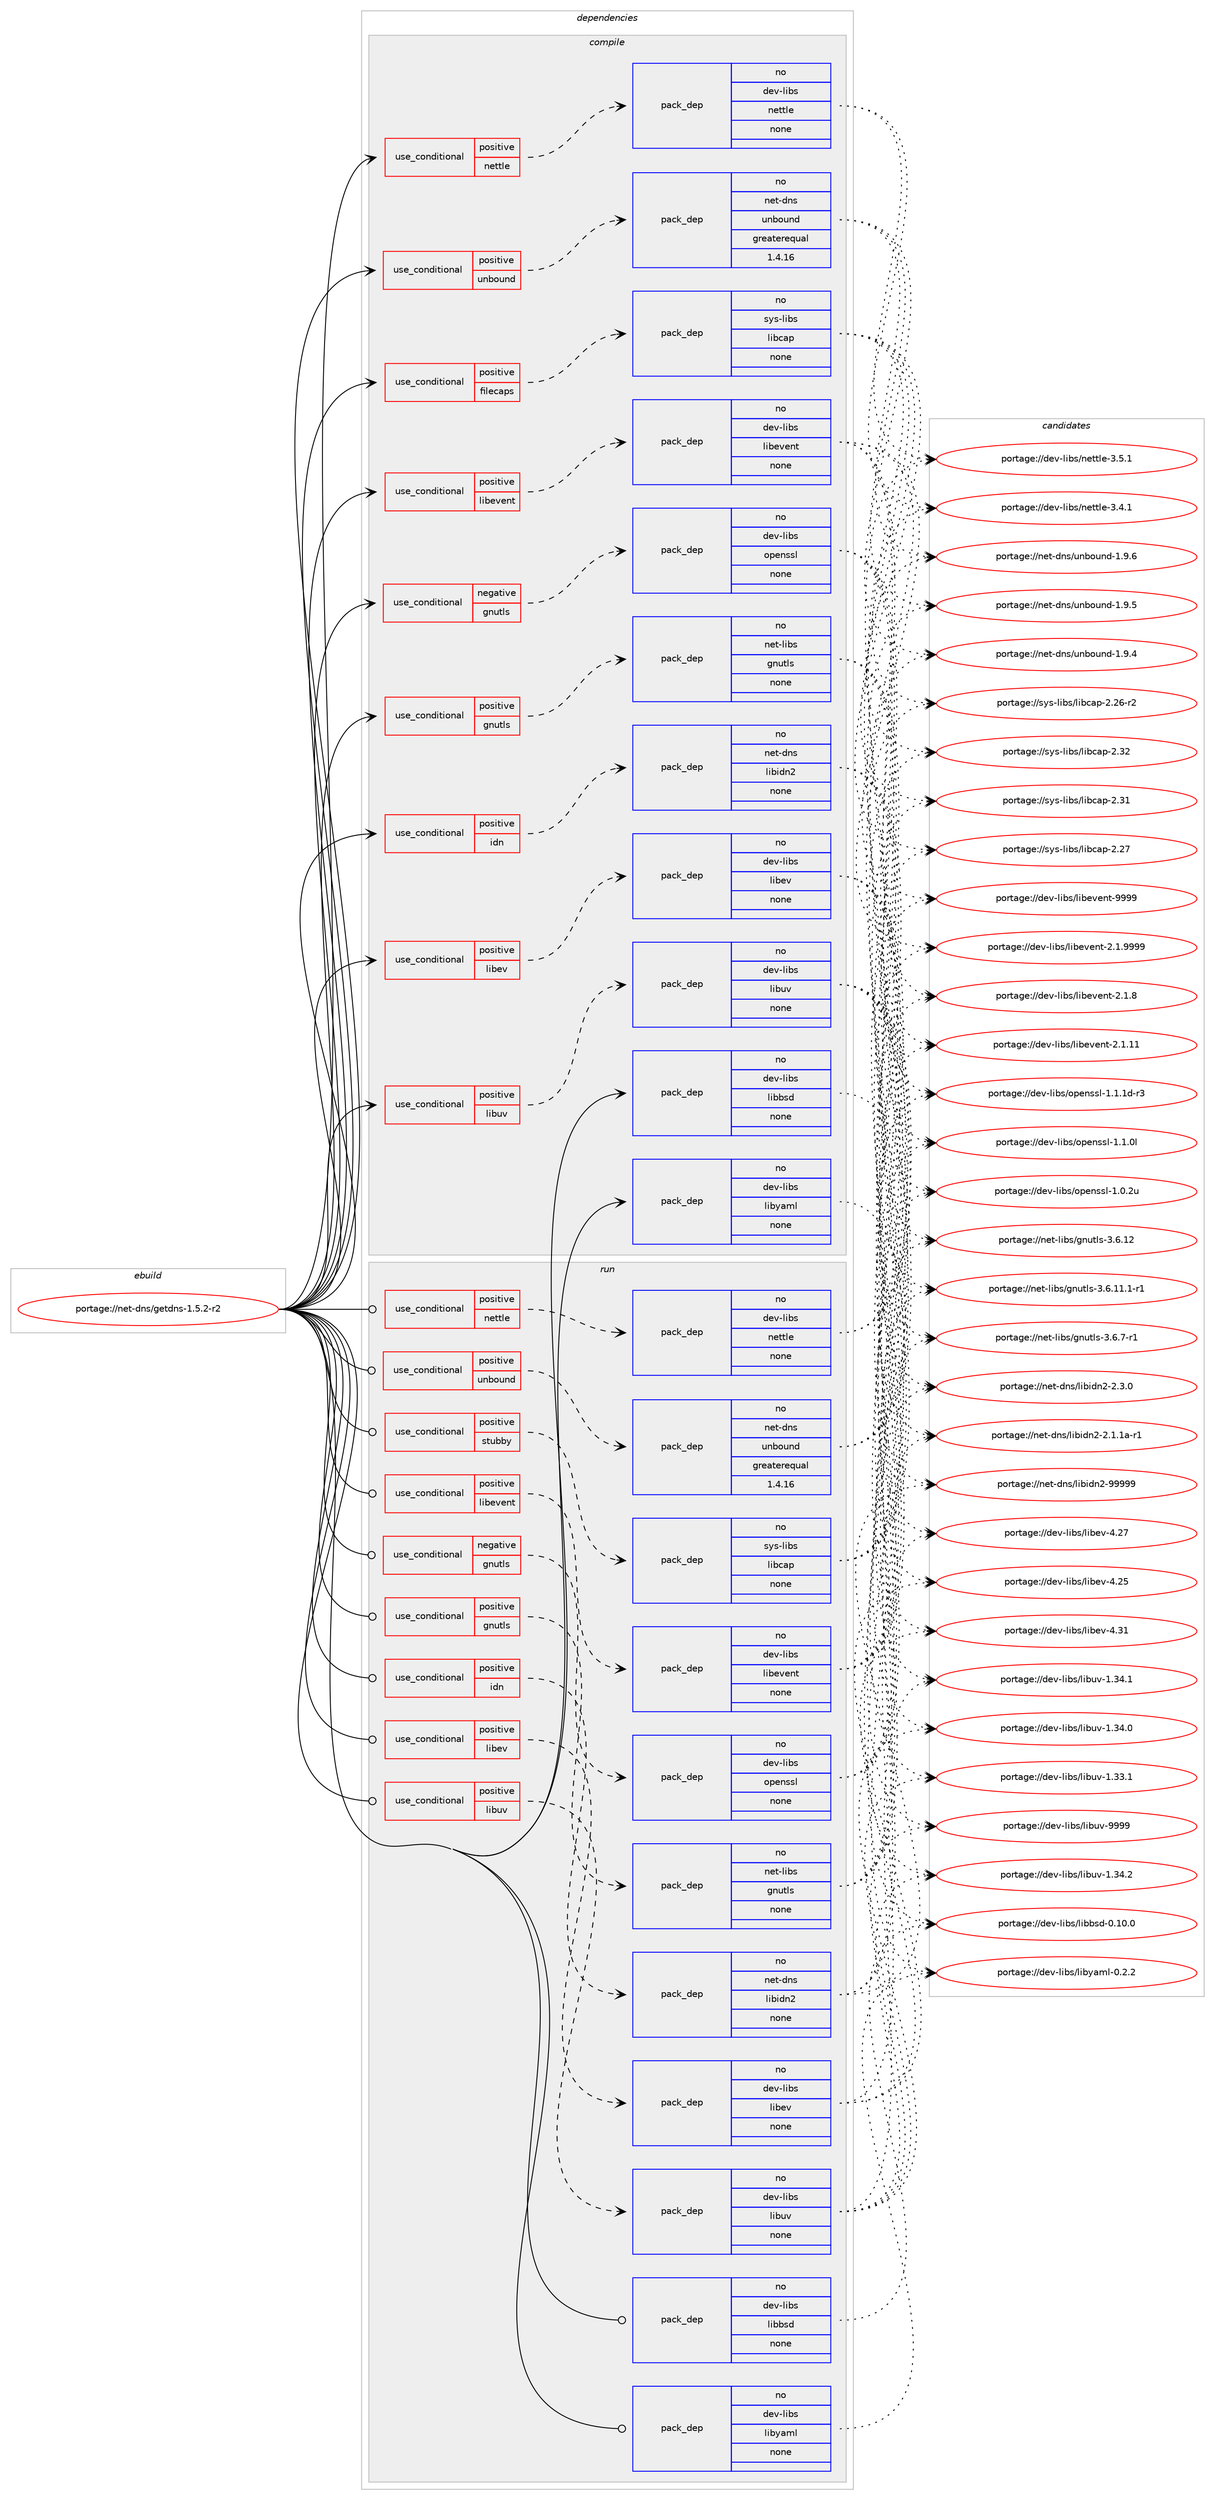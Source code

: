 digraph prolog {

# *************
# Graph options
# *************

newrank=true;
concentrate=true;
compound=true;
graph [rankdir=LR,fontname=Helvetica,fontsize=10,ranksep=1.5];#, ranksep=2.5, nodesep=0.2];
edge  [arrowhead=vee];
node  [fontname=Helvetica,fontsize=10];

# **********
# The ebuild
# **********

subgraph cluster_leftcol {
color=gray;
rank=same;
label=<<i>ebuild</i>>;
id [label="portage://net-dns/getdns-1.5.2-r2", color=red, width=4, href="../net-dns/getdns-1.5.2-r2.svg"];
}

# ****************
# The dependencies
# ****************

subgraph cluster_midcol {
color=gray;
label=<<i>dependencies</i>>;
subgraph cluster_compile {
fillcolor="#eeeeee";
style=filled;
label=<<i>compile</i>>;
subgraph cond29701 {
dependency135667 [label=<<TABLE BORDER="0" CELLBORDER="1" CELLSPACING="0" CELLPADDING="4"><TR><TD ROWSPAN="3" CELLPADDING="10">use_conditional</TD></TR><TR><TD>negative</TD></TR><TR><TD>gnutls</TD></TR></TABLE>>, shape=none, color=red];
subgraph pack103646 {
dependency135668 [label=<<TABLE BORDER="0" CELLBORDER="1" CELLSPACING="0" CELLPADDING="4" WIDTH="220"><TR><TD ROWSPAN="6" CELLPADDING="30">pack_dep</TD></TR><TR><TD WIDTH="110">no</TD></TR><TR><TD>dev-libs</TD></TR><TR><TD>openssl</TD></TR><TR><TD>none</TD></TR><TR><TD></TD></TR></TABLE>>, shape=none, color=blue];
}
dependency135667:e -> dependency135668:w [weight=20,style="dashed",arrowhead="vee"];
}
id:e -> dependency135667:w [weight=20,style="solid",arrowhead="vee"];
subgraph cond29702 {
dependency135669 [label=<<TABLE BORDER="0" CELLBORDER="1" CELLSPACING="0" CELLPADDING="4"><TR><TD ROWSPAN="3" CELLPADDING="10">use_conditional</TD></TR><TR><TD>positive</TD></TR><TR><TD>filecaps</TD></TR></TABLE>>, shape=none, color=red];
subgraph pack103647 {
dependency135670 [label=<<TABLE BORDER="0" CELLBORDER="1" CELLSPACING="0" CELLPADDING="4" WIDTH="220"><TR><TD ROWSPAN="6" CELLPADDING="30">pack_dep</TD></TR><TR><TD WIDTH="110">no</TD></TR><TR><TD>sys-libs</TD></TR><TR><TD>libcap</TD></TR><TR><TD>none</TD></TR><TR><TD></TD></TR></TABLE>>, shape=none, color=blue];
}
dependency135669:e -> dependency135670:w [weight=20,style="dashed",arrowhead="vee"];
}
id:e -> dependency135669:w [weight=20,style="solid",arrowhead="vee"];
subgraph cond29703 {
dependency135671 [label=<<TABLE BORDER="0" CELLBORDER="1" CELLSPACING="0" CELLPADDING="4"><TR><TD ROWSPAN="3" CELLPADDING="10">use_conditional</TD></TR><TR><TD>positive</TD></TR><TR><TD>gnutls</TD></TR></TABLE>>, shape=none, color=red];
subgraph pack103648 {
dependency135672 [label=<<TABLE BORDER="0" CELLBORDER="1" CELLSPACING="0" CELLPADDING="4" WIDTH="220"><TR><TD ROWSPAN="6" CELLPADDING="30">pack_dep</TD></TR><TR><TD WIDTH="110">no</TD></TR><TR><TD>net-libs</TD></TR><TR><TD>gnutls</TD></TR><TR><TD>none</TD></TR><TR><TD></TD></TR></TABLE>>, shape=none, color=blue];
}
dependency135671:e -> dependency135672:w [weight=20,style="dashed",arrowhead="vee"];
}
id:e -> dependency135671:w [weight=20,style="solid",arrowhead="vee"];
subgraph cond29704 {
dependency135673 [label=<<TABLE BORDER="0" CELLBORDER="1" CELLSPACING="0" CELLPADDING="4"><TR><TD ROWSPAN="3" CELLPADDING="10">use_conditional</TD></TR><TR><TD>positive</TD></TR><TR><TD>idn</TD></TR></TABLE>>, shape=none, color=red];
subgraph pack103649 {
dependency135674 [label=<<TABLE BORDER="0" CELLBORDER="1" CELLSPACING="0" CELLPADDING="4" WIDTH="220"><TR><TD ROWSPAN="6" CELLPADDING="30">pack_dep</TD></TR><TR><TD WIDTH="110">no</TD></TR><TR><TD>net-dns</TD></TR><TR><TD>libidn2</TD></TR><TR><TD>none</TD></TR><TR><TD></TD></TR></TABLE>>, shape=none, color=blue];
}
dependency135673:e -> dependency135674:w [weight=20,style="dashed",arrowhead="vee"];
}
id:e -> dependency135673:w [weight=20,style="solid",arrowhead="vee"];
subgraph cond29705 {
dependency135675 [label=<<TABLE BORDER="0" CELLBORDER="1" CELLSPACING="0" CELLPADDING="4"><TR><TD ROWSPAN="3" CELLPADDING="10">use_conditional</TD></TR><TR><TD>positive</TD></TR><TR><TD>libev</TD></TR></TABLE>>, shape=none, color=red];
subgraph pack103650 {
dependency135676 [label=<<TABLE BORDER="0" CELLBORDER="1" CELLSPACING="0" CELLPADDING="4" WIDTH="220"><TR><TD ROWSPAN="6" CELLPADDING="30">pack_dep</TD></TR><TR><TD WIDTH="110">no</TD></TR><TR><TD>dev-libs</TD></TR><TR><TD>libev</TD></TR><TR><TD>none</TD></TR><TR><TD></TD></TR></TABLE>>, shape=none, color=blue];
}
dependency135675:e -> dependency135676:w [weight=20,style="dashed",arrowhead="vee"];
}
id:e -> dependency135675:w [weight=20,style="solid",arrowhead="vee"];
subgraph cond29706 {
dependency135677 [label=<<TABLE BORDER="0" CELLBORDER="1" CELLSPACING="0" CELLPADDING="4"><TR><TD ROWSPAN="3" CELLPADDING="10">use_conditional</TD></TR><TR><TD>positive</TD></TR><TR><TD>libevent</TD></TR></TABLE>>, shape=none, color=red];
subgraph pack103651 {
dependency135678 [label=<<TABLE BORDER="0" CELLBORDER="1" CELLSPACING="0" CELLPADDING="4" WIDTH="220"><TR><TD ROWSPAN="6" CELLPADDING="30">pack_dep</TD></TR><TR><TD WIDTH="110">no</TD></TR><TR><TD>dev-libs</TD></TR><TR><TD>libevent</TD></TR><TR><TD>none</TD></TR><TR><TD></TD></TR></TABLE>>, shape=none, color=blue];
}
dependency135677:e -> dependency135678:w [weight=20,style="dashed",arrowhead="vee"];
}
id:e -> dependency135677:w [weight=20,style="solid",arrowhead="vee"];
subgraph cond29707 {
dependency135679 [label=<<TABLE BORDER="0" CELLBORDER="1" CELLSPACING="0" CELLPADDING="4"><TR><TD ROWSPAN="3" CELLPADDING="10">use_conditional</TD></TR><TR><TD>positive</TD></TR><TR><TD>libuv</TD></TR></TABLE>>, shape=none, color=red];
subgraph pack103652 {
dependency135680 [label=<<TABLE BORDER="0" CELLBORDER="1" CELLSPACING="0" CELLPADDING="4" WIDTH="220"><TR><TD ROWSPAN="6" CELLPADDING="30">pack_dep</TD></TR><TR><TD WIDTH="110">no</TD></TR><TR><TD>dev-libs</TD></TR><TR><TD>libuv</TD></TR><TR><TD>none</TD></TR><TR><TD></TD></TR></TABLE>>, shape=none, color=blue];
}
dependency135679:e -> dependency135680:w [weight=20,style="dashed",arrowhead="vee"];
}
id:e -> dependency135679:w [weight=20,style="solid",arrowhead="vee"];
subgraph cond29708 {
dependency135681 [label=<<TABLE BORDER="0" CELLBORDER="1" CELLSPACING="0" CELLPADDING="4"><TR><TD ROWSPAN="3" CELLPADDING="10">use_conditional</TD></TR><TR><TD>positive</TD></TR><TR><TD>nettle</TD></TR></TABLE>>, shape=none, color=red];
subgraph pack103653 {
dependency135682 [label=<<TABLE BORDER="0" CELLBORDER="1" CELLSPACING="0" CELLPADDING="4" WIDTH="220"><TR><TD ROWSPAN="6" CELLPADDING="30">pack_dep</TD></TR><TR><TD WIDTH="110">no</TD></TR><TR><TD>dev-libs</TD></TR><TR><TD>nettle</TD></TR><TR><TD>none</TD></TR><TR><TD></TD></TR></TABLE>>, shape=none, color=blue];
}
dependency135681:e -> dependency135682:w [weight=20,style="dashed",arrowhead="vee"];
}
id:e -> dependency135681:w [weight=20,style="solid",arrowhead="vee"];
subgraph cond29709 {
dependency135683 [label=<<TABLE BORDER="0" CELLBORDER="1" CELLSPACING="0" CELLPADDING="4"><TR><TD ROWSPAN="3" CELLPADDING="10">use_conditional</TD></TR><TR><TD>positive</TD></TR><TR><TD>unbound</TD></TR></TABLE>>, shape=none, color=red];
subgraph pack103654 {
dependency135684 [label=<<TABLE BORDER="0" CELLBORDER="1" CELLSPACING="0" CELLPADDING="4" WIDTH="220"><TR><TD ROWSPAN="6" CELLPADDING="30">pack_dep</TD></TR><TR><TD WIDTH="110">no</TD></TR><TR><TD>net-dns</TD></TR><TR><TD>unbound</TD></TR><TR><TD>greaterequal</TD></TR><TR><TD>1.4.16</TD></TR></TABLE>>, shape=none, color=blue];
}
dependency135683:e -> dependency135684:w [weight=20,style="dashed",arrowhead="vee"];
}
id:e -> dependency135683:w [weight=20,style="solid",arrowhead="vee"];
subgraph pack103655 {
dependency135685 [label=<<TABLE BORDER="0" CELLBORDER="1" CELLSPACING="0" CELLPADDING="4" WIDTH="220"><TR><TD ROWSPAN="6" CELLPADDING="30">pack_dep</TD></TR><TR><TD WIDTH="110">no</TD></TR><TR><TD>dev-libs</TD></TR><TR><TD>libbsd</TD></TR><TR><TD>none</TD></TR><TR><TD></TD></TR></TABLE>>, shape=none, color=blue];
}
id:e -> dependency135685:w [weight=20,style="solid",arrowhead="vee"];
subgraph pack103656 {
dependency135686 [label=<<TABLE BORDER="0" CELLBORDER="1" CELLSPACING="0" CELLPADDING="4" WIDTH="220"><TR><TD ROWSPAN="6" CELLPADDING="30">pack_dep</TD></TR><TR><TD WIDTH="110">no</TD></TR><TR><TD>dev-libs</TD></TR><TR><TD>libyaml</TD></TR><TR><TD>none</TD></TR><TR><TD></TD></TR></TABLE>>, shape=none, color=blue];
}
id:e -> dependency135686:w [weight=20,style="solid",arrowhead="vee"];
}
subgraph cluster_compileandrun {
fillcolor="#eeeeee";
style=filled;
label=<<i>compile and run</i>>;
}
subgraph cluster_run {
fillcolor="#eeeeee";
style=filled;
label=<<i>run</i>>;
subgraph cond29710 {
dependency135687 [label=<<TABLE BORDER="0" CELLBORDER="1" CELLSPACING="0" CELLPADDING="4"><TR><TD ROWSPAN="3" CELLPADDING="10">use_conditional</TD></TR><TR><TD>negative</TD></TR><TR><TD>gnutls</TD></TR></TABLE>>, shape=none, color=red];
subgraph pack103657 {
dependency135688 [label=<<TABLE BORDER="0" CELLBORDER="1" CELLSPACING="0" CELLPADDING="4" WIDTH="220"><TR><TD ROWSPAN="6" CELLPADDING="30">pack_dep</TD></TR><TR><TD WIDTH="110">no</TD></TR><TR><TD>dev-libs</TD></TR><TR><TD>openssl</TD></TR><TR><TD>none</TD></TR><TR><TD></TD></TR></TABLE>>, shape=none, color=blue];
}
dependency135687:e -> dependency135688:w [weight=20,style="dashed",arrowhead="vee"];
}
id:e -> dependency135687:w [weight=20,style="solid",arrowhead="odot"];
subgraph cond29711 {
dependency135689 [label=<<TABLE BORDER="0" CELLBORDER="1" CELLSPACING="0" CELLPADDING="4"><TR><TD ROWSPAN="3" CELLPADDING="10">use_conditional</TD></TR><TR><TD>positive</TD></TR><TR><TD>gnutls</TD></TR></TABLE>>, shape=none, color=red];
subgraph pack103658 {
dependency135690 [label=<<TABLE BORDER="0" CELLBORDER="1" CELLSPACING="0" CELLPADDING="4" WIDTH="220"><TR><TD ROWSPAN="6" CELLPADDING="30">pack_dep</TD></TR><TR><TD WIDTH="110">no</TD></TR><TR><TD>net-libs</TD></TR><TR><TD>gnutls</TD></TR><TR><TD>none</TD></TR><TR><TD></TD></TR></TABLE>>, shape=none, color=blue];
}
dependency135689:e -> dependency135690:w [weight=20,style="dashed",arrowhead="vee"];
}
id:e -> dependency135689:w [weight=20,style="solid",arrowhead="odot"];
subgraph cond29712 {
dependency135691 [label=<<TABLE BORDER="0" CELLBORDER="1" CELLSPACING="0" CELLPADDING="4"><TR><TD ROWSPAN="3" CELLPADDING="10">use_conditional</TD></TR><TR><TD>positive</TD></TR><TR><TD>idn</TD></TR></TABLE>>, shape=none, color=red];
subgraph pack103659 {
dependency135692 [label=<<TABLE BORDER="0" CELLBORDER="1" CELLSPACING="0" CELLPADDING="4" WIDTH="220"><TR><TD ROWSPAN="6" CELLPADDING="30">pack_dep</TD></TR><TR><TD WIDTH="110">no</TD></TR><TR><TD>net-dns</TD></TR><TR><TD>libidn2</TD></TR><TR><TD>none</TD></TR><TR><TD></TD></TR></TABLE>>, shape=none, color=blue];
}
dependency135691:e -> dependency135692:w [weight=20,style="dashed",arrowhead="vee"];
}
id:e -> dependency135691:w [weight=20,style="solid",arrowhead="odot"];
subgraph cond29713 {
dependency135693 [label=<<TABLE BORDER="0" CELLBORDER="1" CELLSPACING="0" CELLPADDING="4"><TR><TD ROWSPAN="3" CELLPADDING="10">use_conditional</TD></TR><TR><TD>positive</TD></TR><TR><TD>libev</TD></TR></TABLE>>, shape=none, color=red];
subgraph pack103660 {
dependency135694 [label=<<TABLE BORDER="0" CELLBORDER="1" CELLSPACING="0" CELLPADDING="4" WIDTH="220"><TR><TD ROWSPAN="6" CELLPADDING="30">pack_dep</TD></TR><TR><TD WIDTH="110">no</TD></TR><TR><TD>dev-libs</TD></TR><TR><TD>libev</TD></TR><TR><TD>none</TD></TR><TR><TD></TD></TR></TABLE>>, shape=none, color=blue];
}
dependency135693:e -> dependency135694:w [weight=20,style="dashed",arrowhead="vee"];
}
id:e -> dependency135693:w [weight=20,style="solid",arrowhead="odot"];
subgraph cond29714 {
dependency135695 [label=<<TABLE BORDER="0" CELLBORDER="1" CELLSPACING="0" CELLPADDING="4"><TR><TD ROWSPAN="3" CELLPADDING="10">use_conditional</TD></TR><TR><TD>positive</TD></TR><TR><TD>libevent</TD></TR></TABLE>>, shape=none, color=red];
subgraph pack103661 {
dependency135696 [label=<<TABLE BORDER="0" CELLBORDER="1" CELLSPACING="0" CELLPADDING="4" WIDTH="220"><TR><TD ROWSPAN="6" CELLPADDING="30">pack_dep</TD></TR><TR><TD WIDTH="110">no</TD></TR><TR><TD>dev-libs</TD></TR><TR><TD>libevent</TD></TR><TR><TD>none</TD></TR><TR><TD></TD></TR></TABLE>>, shape=none, color=blue];
}
dependency135695:e -> dependency135696:w [weight=20,style="dashed",arrowhead="vee"];
}
id:e -> dependency135695:w [weight=20,style="solid",arrowhead="odot"];
subgraph cond29715 {
dependency135697 [label=<<TABLE BORDER="0" CELLBORDER="1" CELLSPACING="0" CELLPADDING="4"><TR><TD ROWSPAN="3" CELLPADDING="10">use_conditional</TD></TR><TR><TD>positive</TD></TR><TR><TD>libuv</TD></TR></TABLE>>, shape=none, color=red];
subgraph pack103662 {
dependency135698 [label=<<TABLE BORDER="0" CELLBORDER="1" CELLSPACING="0" CELLPADDING="4" WIDTH="220"><TR><TD ROWSPAN="6" CELLPADDING="30">pack_dep</TD></TR><TR><TD WIDTH="110">no</TD></TR><TR><TD>dev-libs</TD></TR><TR><TD>libuv</TD></TR><TR><TD>none</TD></TR><TR><TD></TD></TR></TABLE>>, shape=none, color=blue];
}
dependency135697:e -> dependency135698:w [weight=20,style="dashed",arrowhead="vee"];
}
id:e -> dependency135697:w [weight=20,style="solid",arrowhead="odot"];
subgraph cond29716 {
dependency135699 [label=<<TABLE BORDER="0" CELLBORDER="1" CELLSPACING="0" CELLPADDING="4"><TR><TD ROWSPAN="3" CELLPADDING="10">use_conditional</TD></TR><TR><TD>positive</TD></TR><TR><TD>nettle</TD></TR></TABLE>>, shape=none, color=red];
subgraph pack103663 {
dependency135700 [label=<<TABLE BORDER="0" CELLBORDER="1" CELLSPACING="0" CELLPADDING="4" WIDTH="220"><TR><TD ROWSPAN="6" CELLPADDING="30">pack_dep</TD></TR><TR><TD WIDTH="110">no</TD></TR><TR><TD>dev-libs</TD></TR><TR><TD>nettle</TD></TR><TR><TD>none</TD></TR><TR><TD></TD></TR></TABLE>>, shape=none, color=blue];
}
dependency135699:e -> dependency135700:w [weight=20,style="dashed",arrowhead="vee"];
}
id:e -> dependency135699:w [weight=20,style="solid",arrowhead="odot"];
subgraph cond29717 {
dependency135701 [label=<<TABLE BORDER="0" CELLBORDER="1" CELLSPACING="0" CELLPADDING="4"><TR><TD ROWSPAN="3" CELLPADDING="10">use_conditional</TD></TR><TR><TD>positive</TD></TR><TR><TD>stubby</TD></TR></TABLE>>, shape=none, color=red];
subgraph pack103664 {
dependency135702 [label=<<TABLE BORDER="0" CELLBORDER="1" CELLSPACING="0" CELLPADDING="4" WIDTH="220"><TR><TD ROWSPAN="6" CELLPADDING="30">pack_dep</TD></TR><TR><TD WIDTH="110">no</TD></TR><TR><TD>sys-libs</TD></TR><TR><TD>libcap</TD></TR><TR><TD>none</TD></TR><TR><TD></TD></TR></TABLE>>, shape=none, color=blue];
}
dependency135701:e -> dependency135702:w [weight=20,style="dashed",arrowhead="vee"];
}
id:e -> dependency135701:w [weight=20,style="solid",arrowhead="odot"];
subgraph cond29718 {
dependency135703 [label=<<TABLE BORDER="0" CELLBORDER="1" CELLSPACING="0" CELLPADDING="4"><TR><TD ROWSPAN="3" CELLPADDING="10">use_conditional</TD></TR><TR><TD>positive</TD></TR><TR><TD>unbound</TD></TR></TABLE>>, shape=none, color=red];
subgraph pack103665 {
dependency135704 [label=<<TABLE BORDER="0" CELLBORDER="1" CELLSPACING="0" CELLPADDING="4" WIDTH="220"><TR><TD ROWSPAN="6" CELLPADDING="30">pack_dep</TD></TR><TR><TD WIDTH="110">no</TD></TR><TR><TD>net-dns</TD></TR><TR><TD>unbound</TD></TR><TR><TD>greaterequal</TD></TR><TR><TD>1.4.16</TD></TR></TABLE>>, shape=none, color=blue];
}
dependency135703:e -> dependency135704:w [weight=20,style="dashed",arrowhead="vee"];
}
id:e -> dependency135703:w [weight=20,style="solid",arrowhead="odot"];
subgraph pack103666 {
dependency135705 [label=<<TABLE BORDER="0" CELLBORDER="1" CELLSPACING="0" CELLPADDING="4" WIDTH="220"><TR><TD ROWSPAN="6" CELLPADDING="30">pack_dep</TD></TR><TR><TD WIDTH="110">no</TD></TR><TR><TD>dev-libs</TD></TR><TR><TD>libbsd</TD></TR><TR><TD>none</TD></TR><TR><TD></TD></TR></TABLE>>, shape=none, color=blue];
}
id:e -> dependency135705:w [weight=20,style="solid",arrowhead="odot"];
subgraph pack103667 {
dependency135706 [label=<<TABLE BORDER="0" CELLBORDER="1" CELLSPACING="0" CELLPADDING="4" WIDTH="220"><TR><TD ROWSPAN="6" CELLPADDING="30">pack_dep</TD></TR><TR><TD WIDTH="110">no</TD></TR><TR><TD>dev-libs</TD></TR><TR><TD>libyaml</TD></TR><TR><TD>none</TD></TR><TR><TD></TD></TR></TABLE>>, shape=none, color=blue];
}
id:e -> dependency135706:w [weight=20,style="solid",arrowhead="odot"];
}
}

# **************
# The candidates
# **************

subgraph cluster_choices {
rank=same;
color=gray;
label=<<i>candidates</i>>;

subgraph choice103646 {
color=black;
nodesep=1;
choice1001011184510810598115471111121011101151151084549464946491004511451 [label="portage://dev-libs/openssl-1.1.1d-r3", color=red, width=4,href="../dev-libs/openssl-1.1.1d-r3.svg"];
choice100101118451081059811547111112101110115115108454946494648108 [label="portage://dev-libs/openssl-1.1.0l", color=red, width=4,href="../dev-libs/openssl-1.1.0l.svg"];
choice100101118451081059811547111112101110115115108454946484650117 [label="portage://dev-libs/openssl-1.0.2u", color=red, width=4,href="../dev-libs/openssl-1.0.2u.svg"];
dependency135668:e -> choice1001011184510810598115471111121011101151151084549464946491004511451:w [style=dotted,weight="100"];
dependency135668:e -> choice100101118451081059811547111112101110115115108454946494648108:w [style=dotted,weight="100"];
dependency135668:e -> choice100101118451081059811547111112101110115115108454946484650117:w [style=dotted,weight="100"];
}
subgraph choice103647 {
color=black;
nodesep=1;
choice1151211154510810598115471081059899971124550465150 [label="portage://sys-libs/libcap-2.32", color=red, width=4,href="../sys-libs/libcap-2.32.svg"];
choice1151211154510810598115471081059899971124550465149 [label="portage://sys-libs/libcap-2.31", color=red, width=4,href="../sys-libs/libcap-2.31.svg"];
choice1151211154510810598115471081059899971124550465055 [label="portage://sys-libs/libcap-2.27", color=red, width=4,href="../sys-libs/libcap-2.27.svg"];
choice11512111545108105981154710810598999711245504650544511450 [label="portage://sys-libs/libcap-2.26-r2", color=red, width=4,href="../sys-libs/libcap-2.26-r2.svg"];
dependency135670:e -> choice1151211154510810598115471081059899971124550465150:w [style=dotted,weight="100"];
dependency135670:e -> choice1151211154510810598115471081059899971124550465149:w [style=dotted,weight="100"];
dependency135670:e -> choice1151211154510810598115471081059899971124550465055:w [style=dotted,weight="100"];
dependency135670:e -> choice11512111545108105981154710810598999711245504650544511450:w [style=dotted,weight="100"];
}
subgraph choice103648 {
color=black;
nodesep=1;
choice1101011164510810598115471031101171161081154551465446554511449 [label="portage://net-libs/gnutls-3.6.7-r1", color=red, width=4,href="../net-libs/gnutls-3.6.7-r1.svg"];
choice11010111645108105981154710311011711610811545514654464950 [label="portage://net-libs/gnutls-3.6.12", color=red, width=4,href="../net-libs/gnutls-3.6.12.svg"];
choice1101011164510810598115471031101171161081154551465446494946494511449 [label="portage://net-libs/gnutls-3.6.11.1-r1", color=red, width=4,href="../net-libs/gnutls-3.6.11.1-r1.svg"];
dependency135672:e -> choice1101011164510810598115471031101171161081154551465446554511449:w [style=dotted,weight="100"];
dependency135672:e -> choice11010111645108105981154710311011711610811545514654464950:w [style=dotted,weight="100"];
dependency135672:e -> choice1101011164510810598115471031101171161081154551465446494946494511449:w [style=dotted,weight="100"];
}
subgraph choice103649 {
color=black;
nodesep=1;
choice11010111645100110115471081059810510011050455757575757 [label="portage://net-dns/libidn2-99999", color=red, width=4,href="../net-dns/libidn2-99999.svg"];
choice11010111645100110115471081059810510011050455046514648 [label="portage://net-dns/libidn2-2.3.0", color=red, width=4,href="../net-dns/libidn2-2.3.0.svg"];
choice11010111645100110115471081059810510011050455046494649974511449 [label="portage://net-dns/libidn2-2.1.1a-r1", color=red, width=4,href="../net-dns/libidn2-2.1.1a-r1.svg"];
dependency135674:e -> choice11010111645100110115471081059810510011050455757575757:w [style=dotted,weight="100"];
dependency135674:e -> choice11010111645100110115471081059810510011050455046514648:w [style=dotted,weight="100"];
dependency135674:e -> choice11010111645100110115471081059810510011050455046494649974511449:w [style=dotted,weight="100"];
}
subgraph choice103650 {
color=black;
nodesep=1;
choice100101118451081059811547108105981011184552465149 [label="portage://dev-libs/libev-4.31", color=red, width=4,href="../dev-libs/libev-4.31.svg"];
choice100101118451081059811547108105981011184552465055 [label="portage://dev-libs/libev-4.27", color=red, width=4,href="../dev-libs/libev-4.27.svg"];
choice100101118451081059811547108105981011184552465053 [label="portage://dev-libs/libev-4.25", color=red, width=4,href="../dev-libs/libev-4.25.svg"];
dependency135676:e -> choice100101118451081059811547108105981011184552465149:w [style=dotted,weight="100"];
dependency135676:e -> choice100101118451081059811547108105981011184552465055:w [style=dotted,weight="100"];
dependency135676:e -> choice100101118451081059811547108105981011184552465053:w [style=dotted,weight="100"];
}
subgraph choice103651 {
color=black;
nodesep=1;
choice100101118451081059811547108105981011181011101164557575757 [label="portage://dev-libs/libevent-9999", color=red, width=4,href="../dev-libs/libevent-9999.svg"];
choice10010111845108105981154710810598101118101110116455046494657575757 [label="portage://dev-libs/libevent-2.1.9999", color=red, width=4,href="../dev-libs/libevent-2.1.9999.svg"];
choice10010111845108105981154710810598101118101110116455046494656 [label="portage://dev-libs/libevent-2.1.8", color=red, width=4,href="../dev-libs/libevent-2.1.8.svg"];
choice1001011184510810598115471081059810111810111011645504649464949 [label="portage://dev-libs/libevent-2.1.11", color=red, width=4,href="../dev-libs/libevent-2.1.11.svg"];
dependency135678:e -> choice100101118451081059811547108105981011181011101164557575757:w [style=dotted,weight="100"];
dependency135678:e -> choice10010111845108105981154710810598101118101110116455046494657575757:w [style=dotted,weight="100"];
dependency135678:e -> choice10010111845108105981154710810598101118101110116455046494656:w [style=dotted,weight="100"];
dependency135678:e -> choice1001011184510810598115471081059810111810111011645504649464949:w [style=dotted,weight="100"];
}
subgraph choice103652 {
color=black;
nodesep=1;
choice100101118451081059811547108105981171184557575757 [label="portage://dev-libs/libuv-9999", color=red, width=4,href="../dev-libs/libuv-9999.svg"];
choice1001011184510810598115471081059811711845494651524650 [label="portage://dev-libs/libuv-1.34.2", color=red, width=4,href="../dev-libs/libuv-1.34.2.svg"];
choice1001011184510810598115471081059811711845494651524649 [label="portage://dev-libs/libuv-1.34.1", color=red, width=4,href="../dev-libs/libuv-1.34.1.svg"];
choice1001011184510810598115471081059811711845494651524648 [label="portage://dev-libs/libuv-1.34.0", color=red, width=4,href="../dev-libs/libuv-1.34.0.svg"];
choice1001011184510810598115471081059811711845494651514649 [label="portage://dev-libs/libuv-1.33.1", color=red, width=4,href="../dev-libs/libuv-1.33.1.svg"];
dependency135680:e -> choice100101118451081059811547108105981171184557575757:w [style=dotted,weight="100"];
dependency135680:e -> choice1001011184510810598115471081059811711845494651524650:w [style=dotted,weight="100"];
dependency135680:e -> choice1001011184510810598115471081059811711845494651524649:w [style=dotted,weight="100"];
dependency135680:e -> choice1001011184510810598115471081059811711845494651524648:w [style=dotted,weight="100"];
dependency135680:e -> choice1001011184510810598115471081059811711845494651514649:w [style=dotted,weight="100"];
}
subgraph choice103653 {
color=black;
nodesep=1;
choice100101118451081059811547110101116116108101455146534649 [label="portage://dev-libs/nettle-3.5.1", color=red, width=4,href="../dev-libs/nettle-3.5.1.svg"];
choice100101118451081059811547110101116116108101455146524649 [label="portage://dev-libs/nettle-3.4.1", color=red, width=4,href="../dev-libs/nettle-3.4.1.svg"];
dependency135682:e -> choice100101118451081059811547110101116116108101455146534649:w [style=dotted,weight="100"];
dependency135682:e -> choice100101118451081059811547110101116116108101455146524649:w [style=dotted,weight="100"];
}
subgraph choice103654 {
color=black;
nodesep=1;
choice110101116451001101154711711098111117110100454946574654 [label="portage://net-dns/unbound-1.9.6", color=red, width=4,href="../net-dns/unbound-1.9.6.svg"];
choice110101116451001101154711711098111117110100454946574653 [label="portage://net-dns/unbound-1.9.5", color=red, width=4,href="../net-dns/unbound-1.9.5.svg"];
choice110101116451001101154711711098111117110100454946574652 [label="portage://net-dns/unbound-1.9.4", color=red, width=4,href="../net-dns/unbound-1.9.4.svg"];
dependency135684:e -> choice110101116451001101154711711098111117110100454946574654:w [style=dotted,weight="100"];
dependency135684:e -> choice110101116451001101154711711098111117110100454946574653:w [style=dotted,weight="100"];
dependency135684:e -> choice110101116451001101154711711098111117110100454946574652:w [style=dotted,weight="100"];
}
subgraph choice103655 {
color=black;
nodesep=1;
choice100101118451081059811547108105989811510045484649484648 [label="portage://dev-libs/libbsd-0.10.0", color=red, width=4,href="../dev-libs/libbsd-0.10.0.svg"];
dependency135685:e -> choice100101118451081059811547108105989811510045484649484648:w [style=dotted,weight="100"];
}
subgraph choice103656 {
color=black;
nodesep=1;
choice1001011184510810598115471081059812197109108454846504650 [label="portage://dev-libs/libyaml-0.2.2", color=red, width=4,href="../dev-libs/libyaml-0.2.2.svg"];
dependency135686:e -> choice1001011184510810598115471081059812197109108454846504650:w [style=dotted,weight="100"];
}
subgraph choice103657 {
color=black;
nodesep=1;
choice1001011184510810598115471111121011101151151084549464946491004511451 [label="portage://dev-libs/openssl-1.1.1d-r3", color=red, width=4,href="../dev-libs/openssl-1.1.1d-r3.svg"];
choice100101118451081059811547111112101110115115108454946494648108 [label="portage://dev-libs/openssl-1.1.0l", color=red, width=4,href="../dev-libs/openssl-1.1.0l.svg"];
choice100101118451081059811547111112101110115115108454946484650117 [label="portage://dev-libs/openssl-1.0.2u", color=red, width=4,href="../dev-libs/openssl-1.0.2u.svg"];
dependency135688:e -> choice1001011184510810598115471111121011101151151084549464946491004511451:w [style=dotted,weight="100"];
dependency135688:e -> choice100101118451081059811547111112101110115115108454946494648108:w [style=dotted,weight="100"];
dependency135688:e -> choice100101118451081059811547111112101110115115108454946484650117:w [style=dotted,weight="100"];
}
subgraph choice103658 {
color=black;
nodesep=1;
choice1101011164510810598115471031101171161081154551465446554511449 [label="portage://net-libs/gnutls-3.6.7-r1", color=red, width=4,href="../net-libs/gnutls-3.6.7-r1.svg"];
choice11010111645108105981154710311011711610811545514654464950 [label="portage://net-libs/gnutls-3.6.12", color=red, width=4,href="../net-libs/gnutls-3.6.12.svg"];
choice1101011164510810598115471031101171161081154551465446494946494511449 [label="portage://net-libs/gnutls-3.6.11.1-r1", color=red, width=4,href="../net-libs/gnutls-3.6.11.1-r1.svg"];
dependency135690:e -> choice1101011164510810598115471031101171161081154551465446554511449:w [style=dotted,weight="100"];
dependency135690:e -> choice11010111645108105981154710311011711610811545514654464950:w [style=dotted,weight="100"];
dependency135690:e -> choice1101011164510810598115471031101171161081154551465446494946494511449:w [style=dotted,weight="100"];
}
subgraph choice103659 {
color=black;
nodesep=1;
choice11010111645100110115471081059810510011050455757575757 [label="portage://net-dns/libidn2-99999", color=red, width=4,href="../net-dns/libidn2-99999.svg"];
choice11010111645100110115471081059810510011050455046514648 [label="portage://net-dns/libidn2-2.3.0", color=red, width=4,href="../net-dns/libidn2-2.3.0.svg"];
choice11010111645100110115471081059810510011050455046494649974511449 [label="portage://net-dns/libidn2-2.1.1a-r1", color=red, width=4,href="../net-dns/libidn2-2.1.1a-r1.svg"];
dependency135692:e -> choice11010111645100110115471081059810510011050455757575757:w [style=dotted,weight="100"];
dependency135692:e -> choice11010111645100110115471081059810510011050455046514648:w [style=dotted,weight="100"];
dependency135692:e -> choice11010111645100110115471081059810510011050455046494649974511449:w [style=dotted,weight="100"];
}
subgraph choice103660 {
color=black;
nodesep=1;
choice100101118451081059811547108105981011184552465149 [label="portage://dev-libs/libev-4.31", color=red, width=4,href="../dev-libs/libev-4.31.svg"];
choice100101118451081059811547108105981011184552465055 [label="portage://dev-libs/libev-4.27", color=red, width=4,href="../dev-libs/libev-4.27.svg"];
choice100101118451081059811547108105981011184552465053 [label="portage://dev-libs/libev-4.25", color=red, width=4,href="../dev-libs/libev-4.25.svg"];
dependency135694:e -> choice100101118451081059811547108105981011184552465149:w [style=dotted,weight="100"];
dependency135694:e -> choice100101118451081059811547108105981011184552465055:w [style=dotted,weight="100"];
dependency135694:e -> choice100101118451081059811547108105981011184552465053:w [style=dotted,weight="100"];
}
subgraph choice103661 {
color=black;
nodesep=1;
choice100101118451081059811547108105981011181011101164557575757 [label="portage://dev-libs/libevent-9999", color=red, width=4,href="../dev-libs/libevent-9999.svg"];
choice10010111845108105981154710810598101118101110116455046494657575757 [label="portage://dev-libs/libevent-2.1.9999", color=red, width=4,href="../dev-libs/libevent-2.1.9999.svg"];
choice10010111845108105981154710810598101118101110116455046494656 [label="portage://dev-libs/libevent-2.1.8", color=red, width=4,href="../dev-libs/libevent-2.1.8.svg"];
choice1001011184510810598115471081059810111810111011645504649464949 [label="portage://dev-libs/libevent-2.1.11", color=red, width=4,href="../dev-libs/libevent-2.1.11.svg"];
dependency135696:e -> choice100101118451081059811547108105981011181011101164557575757:w [style=dotted,weight="100"];
dependency135696:e -> choice10010111845108105981154710810598101118101110116455046494657575757:w [style=dotted,weight="100"];
dependency135696:e -> choice10010111845108105981154710810598101118101110116455046494656:w [style=dotted,weight="100"];
dependency135696:e -> choice1001011184510810598115471081059810111810111011645504649464949:w [style=dotted,weight="100"];
}
subgraph choice103662 {
color=black;
nodesep=1;
choice100101118451081059811547108105981171184557575757 [label="portage://dev-libs/libuv-9999", color=red, width=4,href="../dev-libs/libuv-9999.svg"];
choice1001011184510810598115471081059811711845494651524650 [label="portage://dev-libs/libuv-1.34.2", color=red, width=4,href="../dev-libs/libuv-1.34.2.svg"];
choice1001011184510810598115471081059811711845494651524649 [label="portage://dev-libs/libuv-1.34.1", color=red, width=4,href="../dev-libs/libuv-1.34.1.svg"];
choice1001011184510810598115471081059811711845494651524648 [label="portage://dev-libs/libuv-1.34.0", color=red, width=4,href="../dev-libs/libuv-1.34.0.svg"];
choice1001011184510810598115471081059811711845494651514649 [label="portage://dev-libs/libuv-1.33.1", color=red, width=4,href="../dev-libs/libuv-1.33.1.svg"];
dependency135698:e -> choice100101118451081059811547108105981171184557575757:w [style=dotted,weight="100"];
dependency135698:e -> choice1001011184510810598115471081059811711845494651524650:w [style=dotted,weight="100"];
dependency135698:e -> choice1001011184510810598115471081059811711845494651524649:w [style=dotted,weight="100"];
dependency135698:e -> choice1001011184510810598115471081059811711845494651524648:w [style=dotted,weight="100"];
dependency135698:e -> choice1001011184510810598115471081059811711845494651514649:w [style=dotted,weight="100"];
}
subgraph choice103663 {
color=black;
nodesep=1;
choice100101118451081059811547110101116116108101455146534649 [label="portage://dev-libs/nettle-3.5.1", color=red, width=4,href="../dev-libs/nettle-3.5.1.svg"];
choice100101118451081059811547110101116116108101455146524649 [label="portage://dev-libs/nettle-3.4.1", color=red, width=4,href="../dev-libs/nettle-3.4.1.svg"];
dependency135700:e -> choice100101118451081059811547110101116116108101455146534649:w [style=dotted,weight="100"];
dependency135700:e -> choice100101118451081059811547110101116116108101455146524649:w [style=dotted,weight="100"];
}
subgraph choice103664 {
color=black;
nodesep=1;
choice1151211154510810598115471081059899971124550465150 [label="portage://sys-libs/libcap-2.32", color=red, width=4,href="../sys-libs/libcap-2.32.svg"];
choice1151211154510810598115471081059899971124550465149 [label="portage://sys-libs/libcap-2.31", color=red, width=4,href="../sys-libs/libcap-2.31.svg"];
choice1151211154510810598115471081059899971124550465055 [label="portage://sys-libs/libcap-2.27", color=red, width=4,href="../sys-libs/libcap-2.27.svg"];
choice11512111545108105981154710810598999711245504650544511450 [label="portage://sys-libs/libcap-2.26-r2", color=red, width=4,href="../sys-libs/libcap-2.26-r2.svg"];
dependency135702:e -> choice1151211154510810598115471081059899971124550465150:w [style=dotted,weight="100"];
dependency135702:e -> choice1151211154510810598115471081059899971124550465149:w [style=dotted,weight="100"];
dependency135702:e -> choice1151211154510810598115471081059899971124550465055:w [style=dotted,weight="100"];
dependency135702:e -> choice11512111545108105981154710810598999711245504650544511450:w [style=dotted,weight="100"];
}
subgraph choice103665 {
color=black;
nodesep=1;
choice110101116451001101154711711098111117110100454946574654 [label="portage://net-dns/unbound-1.9.6", color=red, width=4,href="../net-dns/unbound-1.9.6.svg"];
choice110101116451001101154711711098111117110100454946574653 [label="portage://net-dns/unbound-1.9.5", color=red, width=4,href="../net-dns/unbound-1.9.5.svg"];
choice110101116451001101154711711098111117110100454946574652 [label="portage://net-dns/unbound-1.9.4", color=red, width=4,href="../net-dns/unbound-1.9.4.svg"];
dependency135704:e -> choice110101116451001101154711711098111117110100454946574654:w [style=dotted,weight="100"];
dependency135704:e -> choice110101116451001101154711711098111117110100454946574653:w [style=dotted,weight="100"];
dependency135704:e -> choice110101116451001101154711711098111117110100454946574652:w [style=dotted,weight="100"];
}
subgraph choice103666 {
color=black;
nodesep=1;
choice100101118451081059811547108105989811510045484649484648 [label="portage://dev-libs/libbsd-0.10.0", color=red, width=4,href="../dev-libs/libbsd-0.10.0.svg"];
dependency135705:e -> choice100101118451081059811547108105989811510045484649484648:w [style=dotted,weight="100"];
}
subgraph choice103667 {
color=black;
nodesep=1;
choice1001011184510810598115471081059812197109108454846504650 [label="portage://dev-libs/libyaml-0.2.2", color=red, width=4,href="../dev-libs/libyaml-0.2.2.svg"];
dependency135706:e -> choice1001011184510810598115471081059812197109108454846504650:w [style=dotted,weight="100"];
}
}

}
